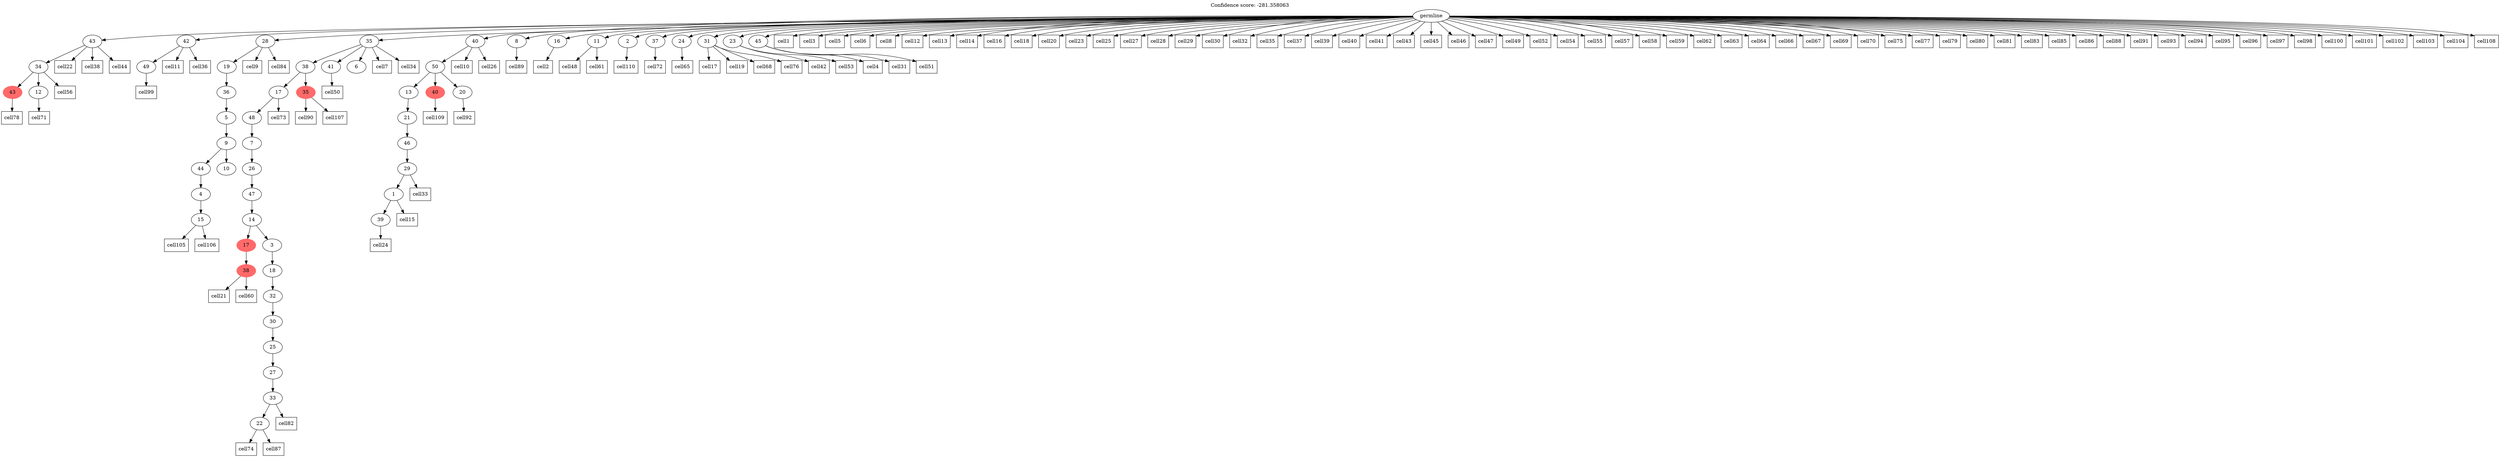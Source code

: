 digraph g {
	"47" -> "48";
	"48" [color=indianred1, style=filled, label="43"];
	"47" -> "49";
	"49" [label="12"];
	"46" -> "47";
	"47" [label="34"];
	"41" -> "42";
	"42" [label="49"];
	"38" -> "39";
	"39" [label="15"];
	"37" -> "38";
	"38" [label="4"];
	"36" -> "37";
	"37" [label="44"];
	"36" -> "40";
	"40" [label="10"];
	"35" -> "36";
	"36" [label="9"];
	"34" -> "35";
	"35" [label="5"];
	"33" -> "34";
	"34" [label="36"];
	"32" -> "33";
	"33" [label="19"];
	"29" -> "30";
	"30" [color=indianred1, style=filled, label="38"];
	"27" -> "28";
	"28" [label="22"];
	"26" -> "27";
	"27" [label="33"];
	"25" -> "26";
	"26" [label="27"];
	"24" -> "25";
	"25" [label="25"];
	"23" -> "24";
	"24" [label="30"];
	"22" -> "23";
	"23" [label="32"];
	"21" -> "22";
	"22" [label="18"];
	"20" -> "21";
	"21" [label="3"];
	"20" -> "29";
	"29" [color=indianred1, style=filled, label="17"];
	"19" -> "20";
	"20" [label="14"];
	"18" -> "19";
	"19" [label="47"];
	"17" -> "18";
	"18" [label="26"];
	"16" -> "17";
	"17" [label="7"];
	"15" -> "16";
	"16" [label="48"];
	"13" -> "14";
	"14" [color=indianred1, style=filled, label="35"];
	"13" -> "15";
	"15" [label="17"];
	"11" -> "12";
	"12" [label="41"];
	"11" -> "13";
	"13" [label="38"];
	"11" -> "31";
	"31" [label="6"];
	"7" -> "8";
	"8" [label="39"];
	"6" -> "7";
	"7" [label="1"];
	"5" -> "6";
	"6" [label="29"];
	"4" -> "5";
	"5" [label="46"];
	"3" -> "4";
	"4" [label="21"];
	"2" -> "3";
	"3" [label="13"];
	"2" -> "9";
	"9" [color=indianred1, style=filled, label="40"];
	"2" -> "10";
	"10" [label="20"];
	"1" -> "2";
	"2" [label="50"];
	"0" -> "1";
	"1" [label="40"];
	"0" -> "11";
	"11" [label="35"];
	"0" -> "32";
	"32" [label="28"];
	"0" -> "41";
	"41" [label="42"];
	"0" -> "43";
	"43" [label="8"];
	"0" -> "44";
	"44" [label="16"];
	"0" -> "45";
	"45" [label="11"];
	"0" -> "46";
	"46" [label="43"];
	"0" -> "50";
	"50" [label="2"];
	"0" -> "51";
	"51" [label="37"];
	"0" -> "52";
	"52" [label="24"];
	"0" -> "53";
	"53" [label="31"];
	"0" -> "54";
	"54" [label="23"];
	"0" -> "55";
	"55" [label="45"];
	"0" [label="germline"];
	"0" -> "cell1";
	"cell1" [shape=box];
	"44" -> "cell2";
	"cell2" [shape=box];
	"0" -> "cell3";
	"cell3" [shape=box];
	"55" -> "cell4";
	"cell4" [shape=box];
	"0" -> "cell5";
	"cell5" [shape=box];
	"0" -> "cell6";
	"cell6" [shape=box];
	"11" -> "cell7";
	"cell7" [shape=box];
	"0" -> "cell8";
	"cell8" [shape=box];
	"32" -> "cell9";
	"cell9" [shape=box];
	"1" -> "cell10";
	"cell10" [shape=box];
	"41" -> "cell11";
	"cell11" [shape=box];
	"0" -> "cell12";
	"cell12" [shape=box];
	"0" -> "cell13";
	"cell13" [shape=box];
	"0" -> "cell14";
	"cell14" [shape=box];
	"7" -> "cell15";
	"cell15" [shape=box];
	"0" -> "cell16";
	"cell16" [shape=box];
	"53" -> "cell17";
	"cell17" [shape=box];
	"0" -> "cell18";
	"cell18" [shape=box];
	"53" -> "cell19";
	"cell19" [shape=box];
	"0" -> "cell20";
	"cell20" [shape=box];
	"30" -> "cell21";
	"cell21" [shape=box];
	"46" -> "cell22";
	"cell22" [shape=box];
	"0" -> "cell23";
	"cell23" [shape=box];
	"8" -> "cell24";
	"cell24" [shape=box];
	"0" -> "cell25";
	"cell25" [shape=box];
	"1" -> "cell26";
	"cell26" [shape=box];
	"0" -> "cell27";
	"cell27" [shape=box];
	"0" -> "cell28";
	"cell28" [shape=box];
	"0" -> "cell29";
	"cell29" [shape=box];
	"0" -> "cell30";
	"cell30" [shape=box];
	"55" -> "cell31";
	"cell31" [shape=box];
	"0" -> "cell32";
	"cell32" [shape=box];
	"6" -> "cell33";
	"cell33" [shape=box];
	"11" -> "cell34";
	"cell34" [shape=box];
	"0" -> "cell35";
	"cell35" [shape=box];
	"41" -> "cell36";
	"cell36" [shape=box];
	"0" -> "cell37";
	"cell37" [shape=box];
	"46" -> "cell38";
	"cell38" [shape=box];
	"0" -> "cell39";
	"cell39" [shape=box];
	"0" -> "cell40";
	"cell40" [shape=box];
	"0" -> "cell41";
	"cell41" [shape=box];
	"54" -> "cell42";
	"cell42" [shape=box];
	"0" -> "cell43";
	"cell43" [shape=box];
	"46" -> "cell44";
	"cell44" [shape=box];
	"0" -> "cell45";
	"cell45" [shape=box];
	"0" -> "cell46";
	"cell46" [shape=box];
	"0" -> "cell47";
	"cell47" [shape=box];
	"45" -> "cell48";
	"cell48" [shape=box];
	"0" -> "cell49";
	"cell49" [shape=box];
	"12" -> "cell50";
	"cell50" [shape=box];
	"55" -> "cell51";
	"cell51" [shape=box];
	"0" -> "cell52";
	"cell52" [shape=box];
	"54" -> "cell53";
	"cell53" [shape=box];
	"0" -> "cell54";
	"cell54" [shape=box];
	"0" -> "cell55";
	"cell55" [shape=box];
	"47" -> "cell56";
	"cell56" [shape=box];
	"0" -> "cell57";
	"cell57" [shape=box];
	"0" -> "cell58";
	"cell58" [shape=box];
	"0" -> "cell59";
	"cell59" [shape=box];
	"30" -> "cell60";
	"cell60" [shape=box];
	"45" -> "cell61";
	"cell61" [shape=box];
	"0" -> "cell62";
	"cell62" [shape=box];
	"0" -> "cell63";
	"cell63" [shape=box];
	"0" -> "cell64";
	"cell64" [shape=box];
	"52" -> "cell65";
	"cell65" [shape=box];
	"0" -> "cell66";
	"cell66" [shape=box];
	"0" -> "cell67";
	"cell67" [shape=box];
	"53" -> "cell68";
	"cell68" [shape=box];
	"0" -> "cell69";
	"cell69" [shape=box];
	"0" -> "cell70";
	"cell70" [shape=box];
	"49" -> "cell71";
	"cell71" [shape=box];
	"51" -> "cell72";
	"cell72" [shape=box];
	"15" -> "cell73";
	"cell73" [shape=box];
	"28" -> "cell74";
	"cell74" [shape=box];
	"0" -> "cell75";
	"cell75" [shape=box];
	"53" -> "cell76";
	"cell76" [shape=box];
	"0" -> "cell77";
	"cell77" [shape=box];
	"48" -> "cell78";
	"cell78" [shape=box];
	"0" -> "cell79";
	"cell79" [shape=box];
	"0" -> "cell80";
	"cell80" [shape=box];
	"0" -> "cell81";
	"cell81" [shape=box];
	"27" -> "cell82";
	"cell82" [shape=box];
	"0" -> "cell83";
	"cell83" [shape=box];
	"32" -> "cell84";
	"cell84" [shape=box];
	"0" -> "cell85";
	"cell85" [shape=box];
	"0" -> "cell86";
	"cell86" [shape=box];
	"28" -> "cell87";
	"cell87" [shape=box];
	"0" -> "cell88";
	"cell88" [shape=box];
	"43" -> "cell89";
	"cell89" [shape=box];
	"14" -> "cell90";
	"cell90" [shape=box];
	"0" -> "cell91";
	"cell91" [shape=box];
	"10" -> "cell92";
	"cell92" [shape=box];
	"0" -> "cell93";
	"cell93" [shape=box];
	"0" -> "cell94";
	"cell94" [shape=box];
	"0" -> "cell95";
	"cell95" [shape=box];
	"0" -> "cell96";
	"cell96" [shape=box];
	"0" -> "cell97";
	"cell97" [shape=box];
	"0" -> "cell98";
	"cell98" [shape=box];
	"42" -> "cell99";
	"cell99" [shape=box];
	"0" -> "cell100";
	"cell100" [shape=box];
	"0" -> "cell101";
	"cell101" [shape=box];
	"0" -> "cell102";
	"cell102" [shape=box];
	"0" -> "cell103";
	"cell103" [shape=box];
	"0" -> "cell104";
	"cell104" [shape=box];
	"39" -> "cell105";
	"cell105" [shape=box];
	"39" -> "cell106";
	"cell106" [shape=box];
	"14" -> "cell107";
	"cell107" [shape=box];
	"0" -> "cell108";
	"cell108" [shape=box];
	"9" -> "cell109";
	"cell109" [shape=box];
	"50" -> "cell110";
	"cell110" [shape=box];
	labelloc="t";
	label="Confidence score: -281.358063";
}
